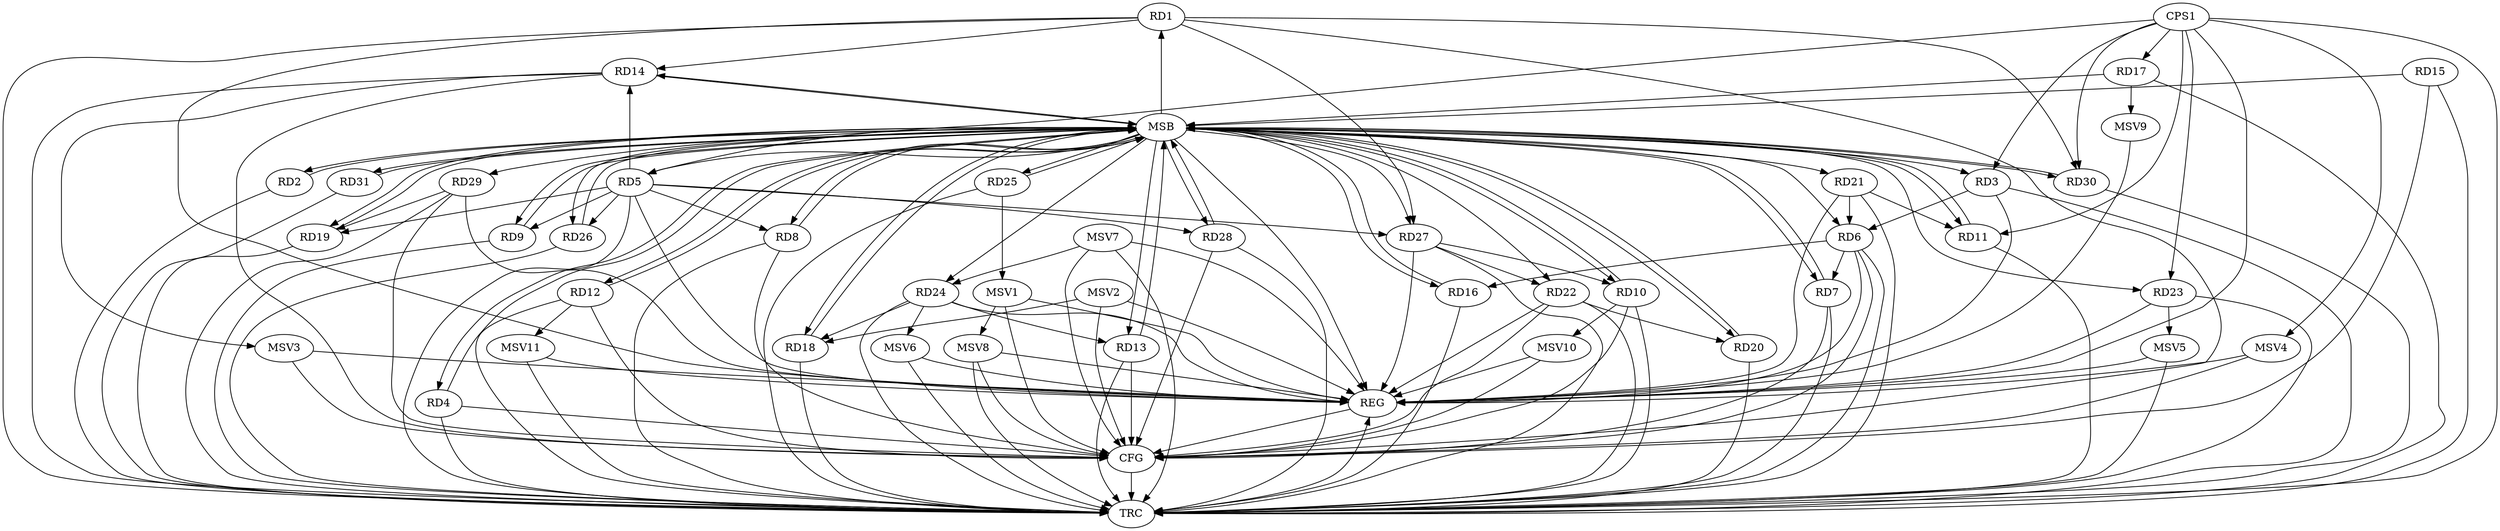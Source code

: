 strict digraph G {
  RD1 [ label="RD1" ];
  RD2 [ label="RD2" ];
  RD3 [ label="RD3" ];
  RD4 [ label="RD4" ];
  RD5 [ label="RD5" ];
  RD6 [ label="RD6" ];
  RD7 [ label="RD7" ];
  RD8 [ label="RD8" ];
  RD9 [ label="RD9" ];
  RD10 [ label="RD10" ];
  RD11 [ label="RD11" ];
  RD12 [ label="RD12" ];
  RD13 [ label="RD13" ];
  RD14 [ label="RD14" ];
  RD15 [ label="RD15" ];
  RD16 [ label="RD16" ];
  RD17 [ label="RD17" ];
  RD18 [ label="RD18" ];
  RD19 [ label="RD19" ];
  RD20 [ label="RD20" ];
  RD21 [ label="RD21" ];
  RD22 [ label="RD22" ];
  RD23 [ label="RD23" ];
  RD24 [ label="RD24" ];
  RD25 [ label="RD25" ];
  RD26 [ label="RD26" ];
  RD27 [ label="RD27" ];
  RD28 [ label="RD28" ];
  RD29 [ label="RD29" ];
  RD30 [ label="RD30" ];
  RD31 [ label="RD31" ];
  CPS1 [ label="CPS1" ];
  REG [ label="REG" ];
  MSB [ label="MSB" ];
  CFG [ label="CFG" ];
  TRC [ label="TRC" ];
  MSV1 [ label="MSV1" ];
  MSV2 [ label="MSV2" ];
  MSV3 [ label="MSV3" ];
  MSV4 [ label="MSV4" ];
  MSV5 [ label="MSV5" ];
  MSV6 [ label="MSV6" ];
  MSV7 [ label="MSV7" ];
  MSV8 [ label="MSV8" ];
  MSV9 [ label="MSV9" ];
  MSV10 [ label="MSV10" ];
  MSV11 [ label="MSV11" ];
  RD1 -> RD14;
  RD1 -> RD27;
  RD1 -> RD30;
  RD3 -> RD6;
  RD5 -> RD9;
  RD5 -> RD14;
  RD5 -> RD19;
  RD5 -> RD27;
  RD5 -> RD28;
  RD6 -> RD7;
  RD6 -> RD16;
  RD21 -> RD6;
  RD27 -> RD10;
  RD21 -> RD11;
  RD24 -> RD13;
  RD24 -> RD18;
  RD29 -> RD19;
  RD22 -> RD20;
  RD27 -> RD22;
  CPS1 -> RD23;
  CPS1 -> RD3;
  CPS1 -> RD5;
  CPS1 -> RD11;
  CPS1 -> RD17;
  CPS1 -> RD30;
  RD1 -> REG;
  RD3 -> REG;
  RD5 -> REG;
  RD6 -> REG;
  RD21 -> REG;
  RD22 -> REG;
  RD23 -> REG;
  RD24 -> REG;
  RD27 -> REG;
  RD29 -> REG;
  CPS1 -> REG;
  RD2 -> MSB;
  MSB -> RD4;
  MSB -> RD13;
  MSB -> RD18;
  MSB -> RD26;
  MSB -> REG;
  RD4 -> MSB;
  MSB -> RD5;
  MSB -> RD21;
  MSB -> RD24;
  MSB -> RD25;
  RD7 -> MSB;
  MSB -> RD16;
  MSB -> RD20;
  RD8 -> MSB;
  MSB -> RD1;
  MSB -> RD6;
  RD9 -> MSB;
  RD10 -> MSB;
  MSB -> RD3;
  MSB -> RD29;
  RD11 -> MSB;
  MSB -> RD14;
  RD12 -> MSB;
  MSB -> RD27;
  RD13 -> MSB;
  MSB -> RD23;
  MSB -> RD28;
  RD14 -> MSB;
  MSB -> RD12;
  RD15 -> MSB;
  MSB -> RD8;
  MSB -> RD30;
  MSB -> RD31;
  RD16 -> MSB;
  RD17 -> MSB;
  RD18 -> MSB;
  RD19 -> MSB;
  MSB -> RD22;
  RD20 -> MSB;
  MSB -> RD11;
  RD25 -> MSB;
  RD26 -> MSB;
  MSB -> RD7;
  MSB -> RD19;
  RD28 -> MSB;
  RD30 -> MSB;
  MSB -> RD2;
  RD31 -> MSB;
  MSB -> RD9;
  MSB -> RD10;
  RD14 -> CFG;
  RD1 -> CFG;
  RD12 -> CFG;
  RD7 -> CFG;
  RD6 -> CFG;
  RD8 -> CFG;
  RD15 -> CFG;
  RD28 -> CFG;
  RD22 -> CFG;
  RD10 -> CFG;
  RD13 -> CFG;
  RD29 -> CFG;
  RD4 -> CFG;
  REG -> CFG;
  RD1 -> TRC;
  RD2 -> TRC;
  RD3 -> TRC;
  RD4 -> TRC;
  RD5 -> TRC;
  RD6 -> TRC;
  RD7 -> TRC;
  RD8 -> TRC;
  RD9 -> TRC;
  RD10 -> TRC;
  RD11 -> TRC;
  RD12 -> TRC;
  RD13 -> TRC;
  RD14 -> TRC;
  RD15 -> TRC;
  RD16 -> TRC;
  RD17 -> TRC;
  RD18 -> TRC;
  RD19 -> TRC;
  RD20 -> TRC;
  RD21 -> TRC;
  RD22 -> TRC;
  RD23 -> TRC;
  RD24 -> TRC;
  RD25 -> TRC;
  RD26 -> TRC;
  RD27 -> TRC;
  RD28 -> TRC;
  RD29 -> TRC;
  RD30 -> TRC;
  RD31 -> TRC;
  CPS1 -> TRC;
  CFG -> TRC;
  TRC -> REG;
  RD5 -> RD26;
  RD5 -> RD8;
  RD25 -> MSV1;
  MSV1 -> REG;
  MSV1 -> CFG;
  MSV2 -> RD18;
  MSV2 -> REG;
  MSV2 -> CFG;
  RD14 -> MSV3;
  MSV3 -> REG;
  MSV3 -> CFG;
  CPS1 -> MSV4;
  MSV4 -> REG;
  MSV4 -> CFG;
  RD23 -> MSV5;
  MSV5 -> REG;
  MSV5 -> TRC;
  RD24 -> MSV6;
  MSV6 -> REG;
  MSV6 -> TRC;
  MSV7 -> RD24;
  MSV7 -> REG;
  MSV7 -> TRC;
  MSV7 -> CFG;
  MSV1 -> MSV8;
  MSV8 -> REG;
  MSV8 -> TRC;
  MSV8 -> CFG;
  RD17 -> MSV9;
  MSV9 -> REG;
  RD10 -> MSV10;
  MSV10 -> REG;
  MSV10 -> CFG;
  RD12 -> MSV11;
  MSV11 -> REG;
  MSV11 -> TRC;
}
